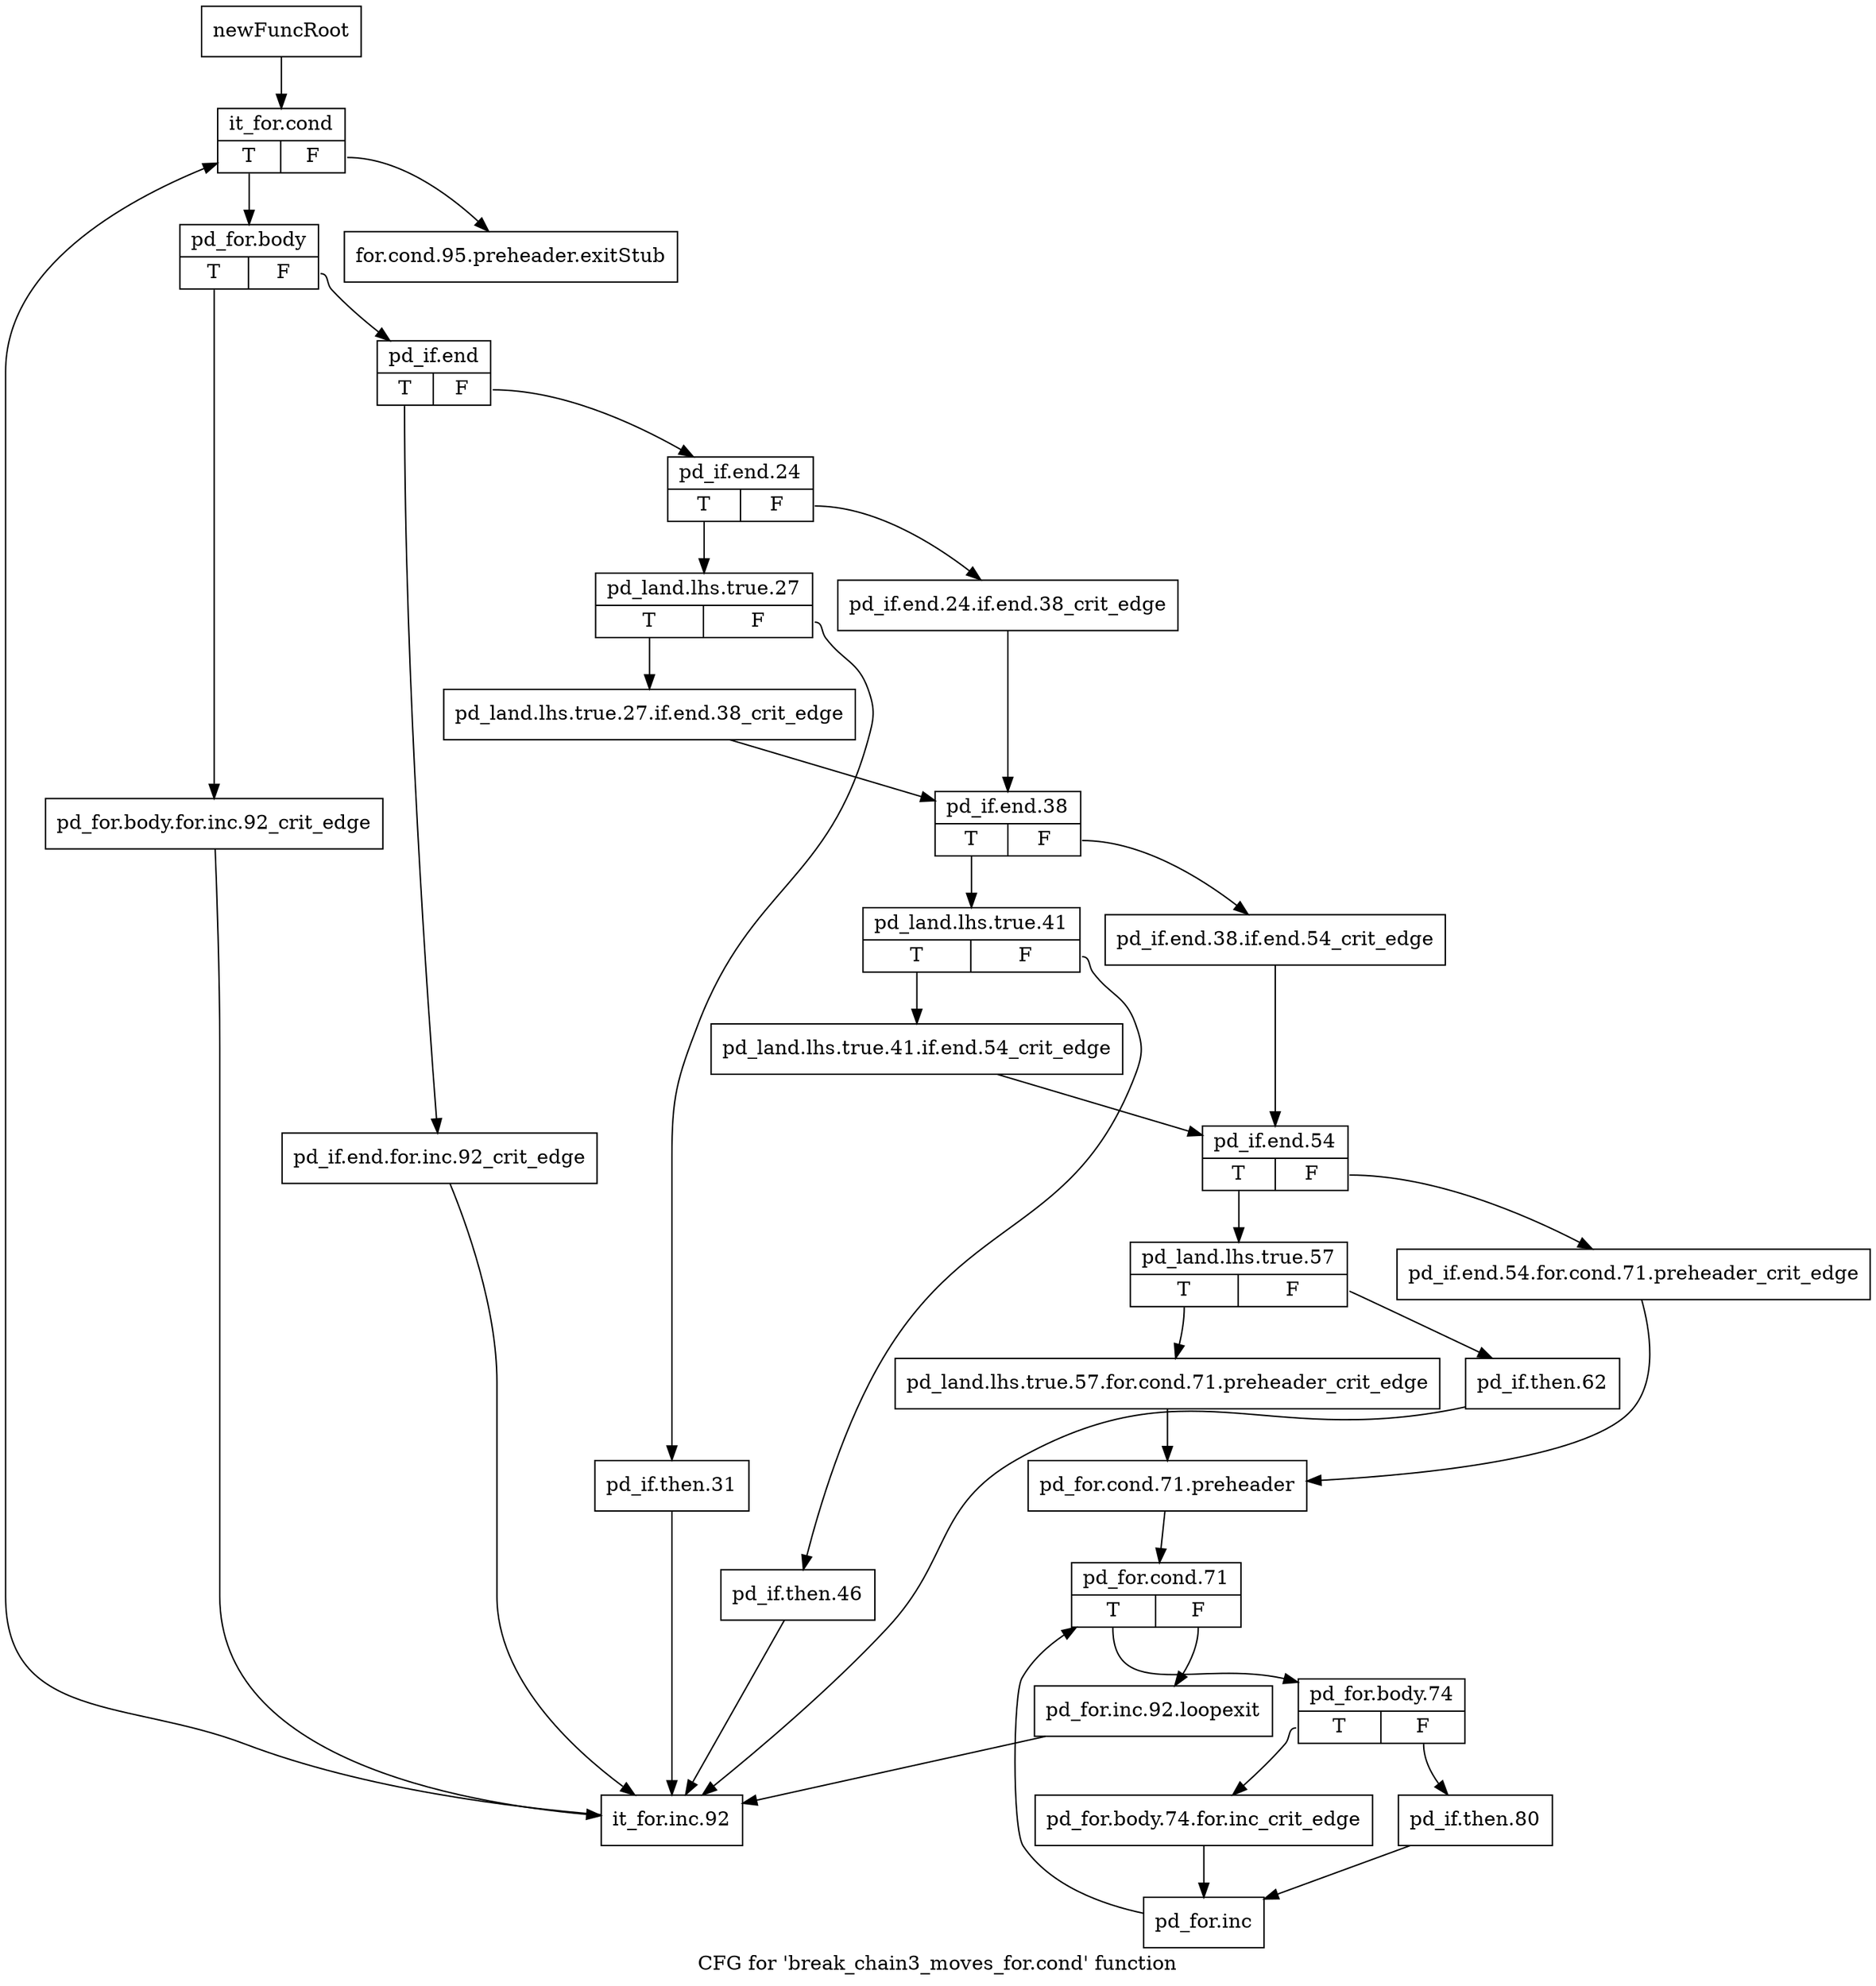 digraph "CFG for 'break_chain3_moves_for.cond' function" {
	label="CFG for 'break_chain3_moves_for.cond' function";

	Node0x4460e20 [shape=record,label="{newFuncRoot}"];
	Node0x4460e20 -> Node0x4461810;
	Node0x44617c0 [shape=record,label="{for.cond.95.preheader.exitStub}"];
	Node0x4461810 [shape=record,label="{it_for.cond|{<s0>T|<s1>F}}"];
	Node0x4461810:s0 -> Node0x4461860;
	Node0x4461810:s1 -> Node0x44617c0;
	Node0x4461860 [shape=record,label="{pd_for.body|{<s0>T|<s1>F}}"];
	Node0x4461860:s0 -> Node0x4462030;
	Node0x4461860:s1 -> Node0x44618b0;
	Node0x44618b0 [shape=record,label="{pd_if.end|{<s0>T|<s1>F}}"];
	Node0x44618b0:s0 -> Node0x4461fe0;
	Node0x44618b0:s1 -> Node0x4461900;
	Node0x4461900 [shape=record,label="{pd_if.end.24|{<s0>T|<s1>F}}"];
	Node0x4461900:s0 -> Node0x44619a0;
	Node0x4461900:s1 -> Node0x4461950;
	Node0x4461950 [shape=record,label="{pd_if.end.24.if.end.38_crit_edge}"];
	Node0x4461950 -> Node0x4461a90;
	Node0x44619a0 [shape=record,label="{pd_land.lhs.true.27|{<s0>T|<s1>F}}"];
	Node0x44619a0:s0 -> Node0x4461a40;
	Node0x44619a0:s1 -> Node0x44619f0;
	Node0x44619f0 [shape=record,label="{pd_if.then.31}"];
	Node0x44619f0 -> Node0x4462080;
	Node0x4461a40 [shape=record,label="{pd_land.lhs.true.27.if.end.38_crit_edge}"];
	Node0x4461a40 -> Node0x4461a90;
	Node0x4461a90 [shape=record,label="{pd_if.end.38|{<s0>T|<s1>F}}"];
	Node0x4461a90:s0 -> Node0x4461b30;
	Node0x4461a90:s1 -> Node0x4461ae0;
	Node0x4461ae0 [shape=record,label="{pd_if.end.38.if.end.54_crit_edge}"];
	Node0x4461ae0 -> Node0x4461c20;
	Node0x4461b30 [shape=record,label="{pd_land.lhs.true.41|{<s0>T|<s1>F}}"];
	Node0x4461b30:s0 -> Node0x4461bd0;
	Node0x4461b30:s1 -> Node0x4461b80;
	Node0x4461b80 [shape=record,label="{pd_if.then.46}"];
	Node0x4461b80 -> Node0x4462080;
	Node0x4461bd0 [shape=record,label="{pd_land.lhs.true.41.if.end.54_crit_edge}"];
	Node0x4461bd0 -> Node0x4461c20;
	Node0x4461c20 [shape=record,label="{pd_if.end.54|{<s0>T|<s1>F}}"];
	Node0x4461c20:s0 -> Node0x4461cc0;
	Node0x4461c20:s1 -> Node0x4461c70;
	Node0x4461c70 [shape=record,label="{pd_if.end.54.for.cond.71.preheader_crit_edge}"];
	Node0x4461c70 -> Node0x4461db0;
	Node0x4461cc0 [shape=record,label="{pd_land.lhs.true.57|{<s0>T|<s1>F}}"];
	Node0x4461cc0:s0 -> Node0x4461d60;
	Node0x4461cc0:s1 -> Node0x4461d10;
	Node0x4461d10 [shape=record,label="{pd_if.then.62}"];
	Node0x4461d10 -> Node0x4462080;
	Node0x4461d60 [shape=record,label="{pd_land.lhs.true.57.for.cond.71.preheader_crit_edge}"];
	Node0x4461d60 -> Node0x4461db0;
	Node0x4461db0 [shape=record,label="{pd_for.cond.71.preheader}"];
	Node0x4461db0 -> Node0x4461e00;
	Node0x4461e00 [shape=record,label="{pd_for.cond.71|{<s0>T|<s1>F}}"];
	Node0x4461e00:s0 -> Node0x4461ea0;
	Node0x4461e00:s1 -> Node0x4461e50;
	Node0x4461e50 [shape=record,label="{pd_for.inc.92.loopexit}"];
	Node0x4461e50 -> Node0x4462080;
	Node0x4461ea0 [shape=record,label="{pd_for.body.74|{<s0>T|<s1>F}}"];
	Node0x4461ea0:s0 -> Node0x4461f40;
	Node0x4461ea0:s1 -> Node0x4461ef0;
	Node0x4461ef0 [shape=record,label="{pd_if.then.80}"];
	Node0x4461ef0 -> Node0x4461f90;
	Node0x4461f40 [shape=record,label="{pd_for.body.74.for.inc_crit_edge}"];
	Node0x4461f40 -> Node0x4461f90;
	Node0x4461f90 [shape=record,label="{pd_for.inc}"];
	Node0x4461f90 -> Node0x4461e00;
	Node0x4461fe0 [shape=record,label="{pd_if.end.for.inc.92_crit_edge}"];
	Node0x4461fe0 -> Node0x4462080;
	Node0x4462030 [shape=record,label="{pd_for.body.for.inc.92_crit_edge}"];
	Node0x4462030 -> Node0x4462080;
	Node0x4462080 [shape=record,label="{it_for.inc.92}"];
	Node0x4462080 -> Node0x4461810;
}
